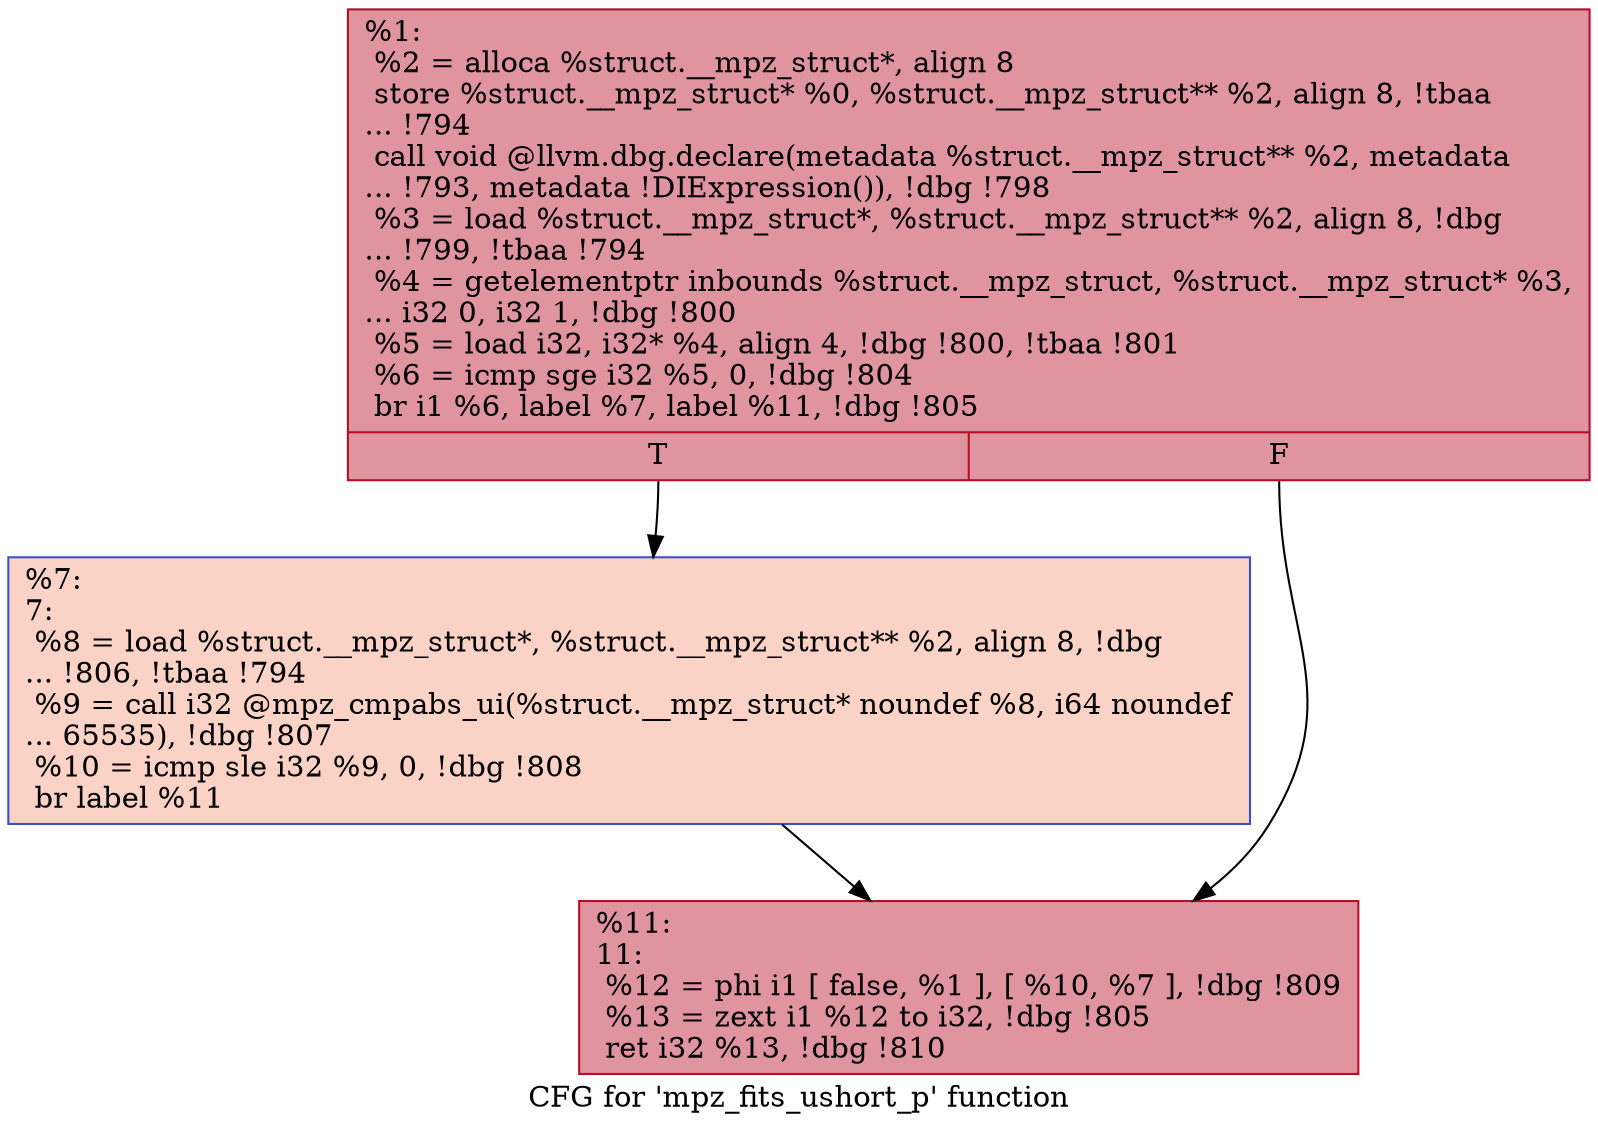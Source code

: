 digraph "CFG for 'mpz_fits_ushort_p' function" {
	label="CFG for 'mpz_fits_ushort_p' function";

	Node0x26541a0 [shape=record,color="#b70d28ff", style=filled, fillcolor="#b70d2870",label="{%1:\l  %2 = alloca %struct.__mpz_struct*, align 8\l  store %struct.__mpz_struct* %0, %struct.__mpz_struct** %2, align 8, !tbaa\l... !794\l  call void @llvm.dbg.declare(metadata %struct.__mpz_struct** %2, metadata\l... !793, metadata !DIExpression()), !dbg !798\l  %3 = load %struct.__mpz_struct*, %struct.__mpz_struct** %2, align 8, !dbg\l... !799, !tbaa !794\l  %4 = getelementptr inbounds %struct.__mpz_struct, %struct.__mpz_struct* %3,\l... i32 0, i32 1, !dbg !800\l  %5 = load i32, i32* %4, align 4, !dbg !800, !tbaa !801\l  %6 = icmp sge i32 %5, 0, !dbg !804\l  br i1 %6, label %7, label %11, !dbg !805\l|{<s0>T|<s1>F}}"];
	Node0x26541a0:s0 -> Node0x26541f0;
	Node0x26541a0:s1 -> Node0x2654240;
	Node0x26541f0 [shape=record,color="#3d50c3ff", style=filled, fillcolor="#f59c7d70",label="{%7:\l7:                                                \l  %8 = load %struct.__mpz_struct*, %struct.__mpz_struct** %2, align 8, !dbg\l... !806, !tbaa !794\l  %9 = call i32 @mpz_cmpabs_ui(%struct.__mpz_struct* noundef %8, i64 noundef\l... 65535), !dbg !807\l  %10 = icmp sle i32 %9, 0, !dbg !808\l  br label %11\l}"];
	Node0x26541f0 -> Node0x2654240;
	Node0x2654240 [shape=record,color="#b70d28ff", style=filled, fillcolor="#b70d2870",label="{%11:\l11:                                               \l  %12 = phi i1 [ false, %1 ], [ %10, %7 ], !dbg !809\l  %13 = zext i1 %12 to i32, !dbg !805\l  ret i32 %13, !dbg !810\l}"];
}
